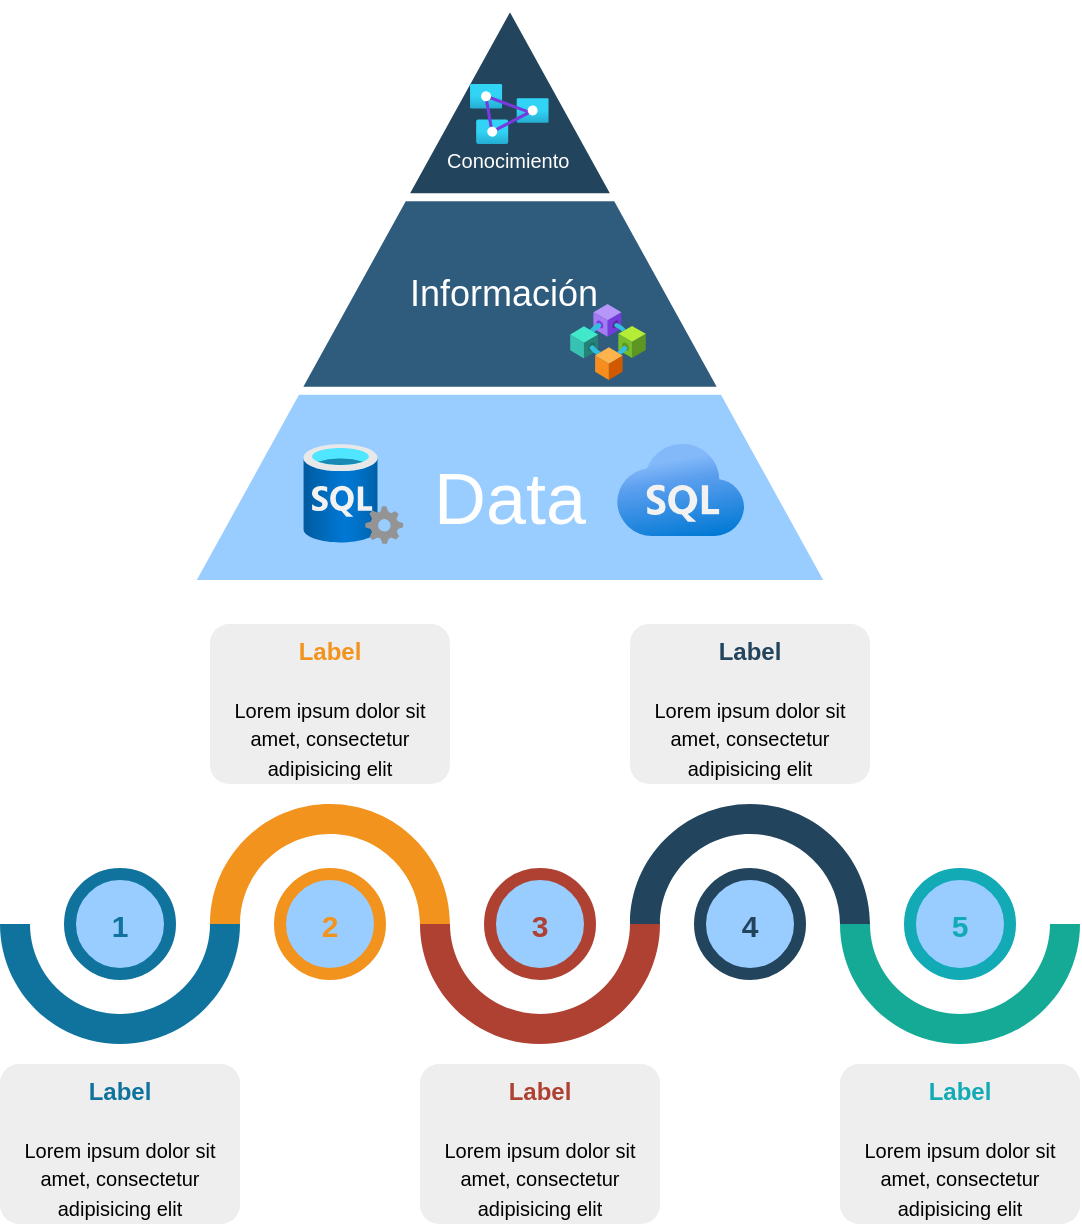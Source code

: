 <mxfile version="14.9.7" type="github">
  <diagram id="idzeipB2ZESW2gfNCK-s" name="Page-1">
    <mxGraphModel dx="631" dy="376" grid="1" gridSize="10" guides="1" tooltips="1" connect="1" arrows="1" fold="1" page="1" pageScale="1" pageWidth="850" pageHeight="1100" math="0" shadow="0">
      <root>
        <mxCell id="0" />
        <mxCell id="1" parent="0" />
        <mxCell id="_9sOg1S1v-uvskMb3Ub2-10" value="" style="group" vertex="1" connectable="0" parent="1">
          <mxGeometry x="265" y="290" width="320" height="290" as="geometry" />
        </mxCell>
        <mxCell id="_9sOg1S1v-uvskMb3Ub2-5" value="&lt;br&gt;&lt;br&gt;&lt;br&gt;&lt;br&gt;&lt;br&gt;&lt;br&gt;&lt;br&gt;&lt;br&gt;&lt;br&gt;&lt;br&gt;&lt;br&gt;&lt;br&gt;&lt;br&gt;&lt;br&gt;&lt;br&gt;&lt;br&gt;&lt;br&gt;&lt;font style=&quot;font-size: 36px&quot;&gt;Data&lt;/font&gt;" style="triangle;direction=north;html=1;strokeWidth=4;strokeColor=#ffffff;shadow=0;fontSize=10;fontColor=#FFFFFF;align=center;fontStyle=0;whiteSpace=wrap;spacing=10;fillColor=#99CCFF;" vertex="1" parent="_9sOg1S1v-uvskMb3Ub2-10">
          <mxGeometry width="320" height="290" as="geometry" />
        </mxCell>
        <mxCell id="_9sOg1S1v-uvskMb3Ub2-6" value="&lt;br&gt;&lt;br&gt;&lt;br&gt;&lt;br&gt;&lt;br&gt;&lt;br&gt;&lt;br&gt;&lt;br&gt;&lt;font style=&quot;font-size: 18px&quot;&gt;Información&amp;nbsp;&lt;/font&gt;" style="triangle;direction=north;html=1;strokeWidth=4;fillColor=#2F5B7C;strokeColor=#ffffff;shadow=0;fontSize=10;fontColor=#FFFFFF;align=center;fontStyle=0;whiteSpace=wrap;spacing=10;" vertex="1" parent="_9sOg1S1v-uvskMb3Ub2-10">
          <mxGeometry x="53.333" width="213.333" height="193.333" as="geometry" />
        </mxCell>
        <mxCell id="_9sOg1S1v-uvskMb3Ub2-7" value="&lt;br&gt;&lt;br&gt;&lt;br&gt;&lt;br&gt;&lt;br&gt;Conocimiento&amp;nbsp;" style="triangle;direction=north;html=1;strokeWidth=4;fillColor=#23445D;strokeColor=#ffffff;shadow=0;fontSize=10;fontColor=#FFFFFF;align=center;fontStyle=0;whiteSpace=wrap;spacing=10;" vertex="1" parent="_9sOg1S1v-uvskMb3Ub2-10">
          <mxGeometry x="106.667" width="106.667" height="96.667" as="geometry" />
        </mxCell>
        <mxCell id="_9sOg1S1v-uvskMb3Ub2-11" value="" style="aspect=fixed;html=1;points=[];align=center;image;fontSize=12;image=img/lib/azure2/databases/SQL_Server.svg;" vertex="1" parent="_9sOg1S1v-uvskMb3Ub2-10">
          <mxGeometry x="56.67" y="220" width="50" height="50" as="geometry" />
        </mxCell>
        <mxCell id="_9sOg1S1v-uvskMb3Ub2-12" value="" style="aspect=fixed;html=1;points=[];align=center;image;fontSize=12;image=img/lib/azure2/databases/Azure_SQL.svg;" vertex="1" parent="_9sOg1S1v-uvskMb3Ub2-10">
          <mxGeometry x="213.33" y="220" width="64" height="46" as="geometry" />
        </mxCell>
        <mxCell id="_9sOg1S1v-uvskMb3Ub2-13" value="" style="aspect=fixed;html=1;points=[];align=center;image;fontSize=12;image=img/lib/azure2/analytics/Analysis_Services.svg;fillColor=#99CCFF;" vertex="1" parent="_9sOg1S1v-uvskMb3Ub2-10">
          <mxGeometry x="140" y="40" width="39.38" height="30" as="geometry" />
        </mxCell>
        <mxCell id="_9sOg1S1v-uvskMb3Ub2-14" value="" style="aspect=fixed;html=1;points=[];align=center;image;fontSize=12;image=img/lib/azure2/blockchain/Consortium.svg;fillColor=#99CCFF;" vertex="1" parent="_9sOg1S1v-uvskMb3Ub2-10">
          <mxGeometry x="190" y="150" width="38" height="38" as="geometry" />
        </mxCell>
        <mxCell id="_9sOg1S1v-uvskMb3Ub2-47" value="" style="verticalLabelPosition=bottom;verticalAlign=top;html=1;shape=mxgraph.basic.partConcEllipse;startAngle=0.25;endAngle=0.75;arcWidth=0.25;fillColor=#10739E;strokeColor=none;" vertex="1" parent="1">
          <mxGeometry x="170" y="690" width="120" height="120" as="geometry" />
        </mxCell>
        <mxCell id="_9sOg1S1v-uvskMb3Ub2-48" value="" style="verticalLabelPosition=bottom;verticalAlign=top;html=1;shape=mxgraph.basic.partConcEllipse;startAngle=0.75;endAngle=0.25;arcWidth=0.25;fillColor=#F2931E;strokeColor=none;" vertex="1" parent="1">
          <mxGeometry x="275" y="690" width="120" height="120" as="geometry" />
        </mxCell>
        <mxCell id="_9sOg1S1v-uvskMb3Ub2-49" value="" style="verticalLabelPosition=bottom;verticalAlign=top;html=1;shape=mxgraph.basic.partConcEllipse;startAngle=0.25;endAngle=0.75;arcWidth=0.25;fillColor=#AE4132;strokeColor=none;" vertex="1" parent="1">
          <mxGeometry x="380" y="690" width="120" height="120" as="geometry" />
        </mxCell>
        <mxCell id="_9sOg1S1v-uvskMb3Ub2-50" value="" style="verticalLabelPosition=bottom;verticalAlign=top;html=1;shape=mxgraph.basic.partConcEllipse;startAngle=0.75;endAngle=0.25;arcWidth=0.25;fillColor=#23445D;strokeColor=none;" vertex="1" parent="1">
          <mxGeometry x="485" y="690" width="120" height="120" as="geometry" />
        </mxCell>
        <mxCell id="_9sOg1S1v-uvskMb3Ub2-51" value="" style="verticalLabelPosition=bottom;verticalAlign=top;html=1;shape=mxgraph.basic.partConcEllipse;startAngle=0.25;endAngle=0.75;arcWidth=0.25;fillColor=#15AA96;strokeColor=none;" vertex="1" parent="1">
          <mxGeometry x="590" y="690" width="120" height="120" as="geometry" />
        </mxCell>
        <mxCell id="_9sOg1S1v-uvskMb3Ub2-52" value="1" style="shape=ellipse;strokeWidth=6;strokeColor=#10739E;fontSize=15;html=0;fontStyle=1;fontColor=#10739E;fillColor=#99CCFF;" vertex="1" parent="1">
          <mxGeometry x="205" y="725" width="50" height="50" as="geometry" />
        </mxCell>
        <mxCell id="_9sOg1S1v-uvskMb3Ub2-53" value="2" style="shape=ellipse;strokeWidth=6;strokeColor=#F2931E;fontSize=15;html=0;fontStyle=1;fontColor=#F2931E;fillColor=#99CCFF;" vertex="1" parent="1">
          <mxGeometry x="310" y="725" width="50" height="50" as="geometry" />
        </mxCell>
        <mxCell id="_9sOg1S1v-uvskMb3Ub2-54" value="3" style="shape=ellipse;strokeWidth=6;strokeColor=#AE4132;fontSize=15;html=0;fontStyle=1;fontColor=#AE4132;fillColor=#99CCFF;" vertex="1" parent="1">
          <mxGeometry x="415" y="725" width="50" height="50" as="geometry" />
        </mxCell>
        <mxCell id="_9sOg1S1v-uvskMb3Ub2-55" value="4" style="shape=ellipse;strokeWidth=6;strokeColor=#23445D;fontSize=15;html=0;fontStyle=1;fontColor=#23445D;fillColor=#99CCFF;" vertex="1" parent="1">
          <mxGeometry x="520" y="725" width="50" height="50" as="geometry" />
        </mxCell>
        <mxCell id="_9sOg1S1v-uvskMb3Ub2-56" value="5" style="shape=ellipse;strokeWidth=6;strokeColor=#12AAB5;fontSize=15;html=0;fontStyle=1;fontColor=#12AAB5;fillColor=#99CCFF;" vertex="1" parent="1">
          <mxGeometry x="625" y="725" width="50" height="50" as="geometry" />
        </mxCell>
        <mxCell id="_9sOg1S1v-uvskMb3Ub2-57" value="&lt;font style=&quot;font-size: 10px&quot;&gt;&lt;font style=&quot;font-size: 12px&quot; color=&quot;#10739E&quot;&gt;&lt;b&gt;Label&lt;/b&gt;&lt;/font&gt;&lt;br&gt;&lt;br&gt;&lt;font size=&quot;1&quot;&gt;Lorem ipsum dolor sit amet, consectetur adipisicing elit&lt;/font&gt;&lt;/font&gt;" style="rounded=1;strokeColor=none;fillColor=#EEEEEE;align=center;arcSize=12;verticalAlign=top;whiteSpace=wrap;html=1;fontSize=12;" vertex="1" parent="1">
          <mxGeometry x="170" y="820" width="120" height="80" as="geometry" />
        </mxCell>
        <mxCell id="_9sOg1S1v-uvskMb3Ub2-58" value="&lt;font style=&quot;font-size: 10px&quot;&gt;&lt;font style=&quot;font-size: 12px&quot; color=&quot;#F2931E&quot;&gt;&lt;b&gt;Label&lt;/b&gt;&lt;/font&gt;&lt;br&gt;&lt;br&gt;&lt;font size=&quot;1&quot;&gt;Lorem ipsum dolor sit amet, consectetur adipisicing elit&lt;/font&gt;&lt;/font&gt;" style="rounded=1;strokeColor=none;fillColor=#EEEEEE;align=center;arcSize=12;verticalAlign=top;whiteSpace=wrap;html=1;fontSize=12;" vertex="1" parent="1">
          <mxGeometry x="275" y="600" width="120" height="80" as="geometry" />
        </mxCell>
        <mxCell id="_9sOg1S1v-uvskMb3Ub2-59" value="&lt;font style=&quot;font-size: 10px&quot;&gt;&lt;font style=&quot;font-size: 12px&quot; color=&quot;#AE4132&quot;&gt;&lt;b&gt;Label&lt;/b&gt;&lt;/font&gt;&lt;br&gt;&lt;br&gt;&lt;font size=&quot;1&quot;&gt;Lorem ipsum dolor sit amet, consectetur adipisicing elit&lt;/font&gt;&lt;/font&gt;" style="rounded=1;strokeColor=none;fillColor=#EEEEEE;align=center;arcSize=12;verticalAlign=top;whiteSpace=wrap;html=1;fontSize=12;" vertex="1" parent="1">
          <mxGeometry x="380" y="820" width="120" height="80" as="geometry" />
        </mxCell>
        <mxCell id="_9sOg1S1v-uvskMb3Ub2-60" value="&lt;font style=&quot;font-size: 10px&quot;&gt;&lt;font style=&quot;font-size: 12px&quot; color=&quot;#23445D&quot;&gt;&lt;b&gt;Label&lt;/b&gt;&lt;/font&gt;&lt;br&gt;&lt;br&gt;&lt;font size=&quot;1&quot;&gt;Lorem ipsum dolor sit amet, consectetur adipisicing elit&lt;/font&gt;&lt;/font&gt;" style="rounded=1;strokeColor=none;fillColor=#EEEEEE;align=center;arcSize=12;verticalAlign=top;whiteSpace=wrap;html=1;fontSize=12;" vertex="1" parent="1">
          <mxGeometry x="485" y="600" width="120" height="80" as="geometry" />
        </mxCell>
        <mxCell id="_9sOg1S1v-uvskMb3Ub2-61" value="&lt;font style=&quot;font-size: 10px&quot;&gt;&lt;font style=&quot;font-size: 12px&quot; color=&quot;#12AAB5&quot;&gt;&lt;b&gt;Label&lt;/b&gt;&lt;/font&gt;&lt;br&gt;&lt;br&gt;&lt;font size=&quot;1&quot;&gt;Lorem ipsum dolor sit amet, consectetur adipisicing elit&lt;/font&gt;&lt;/font&gt;" style="rounded=1;strokeColor=none;fillColor=#EEEEEE;align=center;arcSize=12;verticalAlign=top;whiteSpace=wrap;html=1;fontSize=12;" vertex="1" parent="1">
          <mxGeometry x="590" y="820" width="120" height="80" as="geometry" />
        </mxCell>
      </root>
    </mxGraphModel>
  </diagram>
</mxfile>
